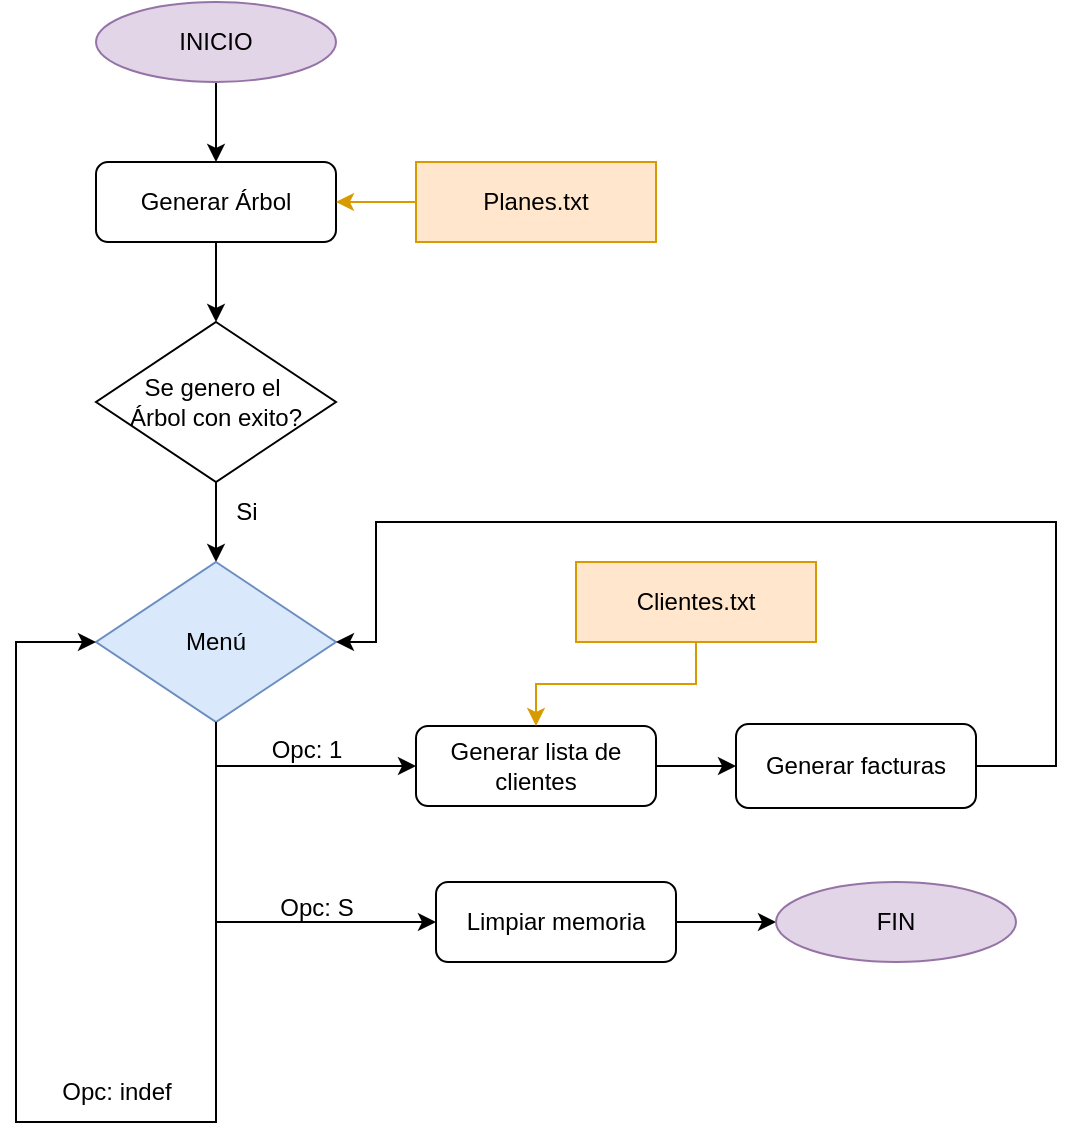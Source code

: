 <mxfile version="24.5.2" type="github">
  <diagram id="C5RBs43oDa-KdzZeNtuy" name="Page-1">
    <mxGraphModel dx="1434" dy="820" grid="1" gridSize="10" guides="1" tooltips="1" connect="1" arrows="1" fold="1" page="1" pageScale="1" pageWidth="827" pageHeight="1169" math="0" shadow="0">
      <root>
        <mxCell id="WIyWlLk6GJQsqaUBKTNV-0" />
        <mxCell id="WIyWlLk6GJQsqaUBKTNV-1" parent="WIyWlLk6GJQsqaUBKTNV-0" />
        <mxCell id="3mREVBVclkxrnjOySR7h-14" style="edgeStyle=orthogonalEdgeStyle;rounded=0;orthogonalLoop=1;jettySize=auto;html=1;exitX=0.5;exitY=1;exitDx=0;exitDy=0;entryX=0.5;entryY=0;entryDx=0;entryDy=0;" parent="WIyWlLk6GJQsqaUBKTNV-1" source="3mREVBVclkxrnjOySR7h-0" target="3mREVBVclkxrnjOySR7h-1" edge="1">
          <mxGeometry relative="1" as="geometry" />
        </mxCell>
        <mxCell id="3mREVBVclkxrnjOySR7h-0" value="INICIO" style="ellipse;whiteSpace=wrap;html=1;fillColor=#e1d5e7;strokeColor=#9673a6;" parent="WIyWlLk6GJQsqaUBKTNV-1" vertex="1">
          <mxGeometry x="80" y="40" width="120" height="40" as="geometry" />
        </mxCell>
        <mxCell id="3mREVBVclkxrnjOySR7h-17" style="edgeStyle=orthogonalEdgeStyle;rounded=0;orthogonalLoop=1;jettySize=auto;html=1;exitX=0.5;exitY=1;exitDx=0;exitDy=0;entryX=0.5;entryY=0;entryDx=0;entryDy=0;" parent="WIyWlLk6GJQsqaUBKTNV-1" source="3mREVBVclkxrnjOySR7h-1" target="3mREVBVclkxrnjOySR7h-16" edge="1">
          <mxGeometry relative="1" as="geometry" />
        </mxCell>
        <mxCell id="3mREVBVclkxrnjOySR7h-1" value="Generar Árbol" style="rounded=1;whiteSpace=wrap;html=1;" parent="WIyWlLk6GJQsqaUBKTNV-1" vertex="1">
          <mxGeometry x="80" y="120" width="120" height="40" as="geometry" />
        </mxCell>
        <mxCell id="3mREVBVclkxrnjOySR7h-25" style="edgeStyle=orthogonalEdgeStyle;rounded=0;orthogonalLoop=1;jettySize=auto;html=1;exitX=0.5;exitY=1;exitDx=0;exitDy=0;entryX=0.5;entryY=0;entryDx=0;entryDy=0;" parent="WIyWlLk6GJQsqaUBKTNV-1" source="3mREVBVclkxrnjOySR7h-16" edge="1">
          <mxGeometry relative="1" as="geometry">
            <mxPoint x="140" y="320" as="targetPoint" />
          </mxGeometry>
        </mxCell>
        <mxCell id="3mREVBVclkxrnjOySR7h-16" value="Se genero el&amp;nbsp;&lt;div&gt;Árbol con exito?&lt;/div&gt;" style="rhombus;whiteSpace=wrap;html=1;" parent="WIyWlLk6GJQsqaUBKTNV-1" vertex="1">
          <mxGeometry x="80" y="200" width="120" height="80" as="geometry" />
        </mxCell>
        <mxCell id="3mREVBVclkxrnjOySR7h-26" value="Si" style="text;html=1;align=center;verticalAlign=middle;resizable=0;points=[];autosize=1;strokeColor=none;fillColor=none;" parent="WIyWlLk6GJQsqaUBKTNV-1" vertex="1">
          <mxGeometry x="140" y="280" width="30" height="30" as="geometry" />
        </mxCell>
        <mxCell id="3mREVBVclkxrnjOySR7h-38" style="edgeStyle=orthogonalEdgeStyle;rounded=0;orthogonalLoop=1;jettySize=auto;html=1;exitX=1;exitY=0.5;exitDx=0;exitDy=0;entryX=0;entryY=0.5;entryDx=0;entryDy=0;" parent="WIyWlLk6GJQsqaUBKTNV-1" source="3mREVBVclkxrnjOySR7h-28" target="3mREVBVclkxrnjOySR7h-37" edge="1">
          <mxGeometry relative="1" as="geometry" />
        </mxCell>
        <mxCell id="3mREVBVclkxrnjOySR7h-28" value="Generar lista de clientes" style="rounded=1;whiteSpace=wrap;html=1;" parent="WIyWlLk6GJQsqaUBKTNV-1" vertex="1">
          <mxGeometry x="240" y="402" width="120" height="40" as="geometry" />
        </mxCell>
        <mxCell id="3mREVBVclkxrnjOySR7h-29" value="Menú" style="rhombus;whiteSpace=wrap;html=1;fillColor=#dae8fc;strokeColor=#6c8ebf;" parent="WIyWlLk6GJQsqaUBKTNV-1" vertex="1">
          <mxGeometry x="80" y="320" width="120" height="80" as="geometry" />
        </mxCell>
        <mxCell id="3mREVBVclkxrnjOySR7h-31" value="" style="endArrow=classic;html=1;rounded=0;entryX=0;entryY=0.5;entryDx=0;entryDy=0;" parent="WIyWlLk6GJQsqaUBKTNV-1" target="3mREVBVclkxrnjOySR7h-28" edge="1">
          <mxGeometry width="50" height="50" relative="1" as="geometry">
            <mxPoint x="140" y="422" as="sourcePoint" />
            <mxPoint x="460" y="342" as="targetPoint" />
          </mxGeometry>
        </mxCell>
        <mxCell id="3mREVBVclkxrnjOySR7h-32" value="Opc: 1" style="text;html=1;align=center;verticalAlign=middle;resizable=0;points=[];autosize=1;strokeColor=none;fillColor=none;" parent="WIyWlLk6GJQsqaUBKTNV-1" vertex="1">
          <mxGeometry x="155" y="399" width="60" height="30" as="geometry" />
        </mxCell>
        <mxCell id="3mREVBVclkxrnjOySR7h-34" style="edgeStyle=orthogonalEdgeStyle;rounded=0;orthogonalLoop=1;jettySize=auto;html=1;exitX=0;exitY=0.5;exitDx=0;exitDy=0;entryX=1;entryY=0.5;entryDx=0;entryDy=0;fillColor=#ffe6cc;strokeColor=#d79b00;" parent="WIyWlLk6GJQsqaUBKTNV-1" source="3mREVBVclkxrnjOySR7h-33" target="3mREVBVclkxrnjOySR7h-1" edge="1">
          <mxGeometry relative="1" as="geometry" />
        </mxCell>
        <mxCell id="3mREVBVclkxrnjOySR7h-33" value="Planes.txt" style="rounded=0;whiteSpace=wrap;html=1;fillColor=#ffe6cc;strokeColor=#d79b00;" parent="WIyWlLk6GJQsqaUBKTNV-1" vertex="1">
          <mxGeometry x="240" y="120" width="120" height="40" as="geometry" />
        </mxCell>
        <mxCell id="3mREVBVclkxrnjOySR7h-36" style="edgeStyle=orthogonalEdgeStyle;rounded=0;orthogonalLoop=1;jettySize=auto;html=1;exitX=0.5;exitY=1;exitDx=0;exitDy=0;entryX=0.5;entryY=0;entryDx=0;entryDy=0;fillColor=#ffe6cc;strokeColor=#d79b00;" parent="WIyWlLk6GJQsqaUBKTNV-1" source="3mREVBVclkxrnjOySR7h-35" target="3mREVBVclkxrnjOySR7h-28" edge="1">
          <mxGeometry relative="1" as="geometry" />
        </mxCell>
        <mxCell id="3mREVBVclkxrnjOySR7h-35" value="Clientes.txt" style="rounded=0;whiteSpace=wrap;html=1;fillColor=#ffe6cc;strokeColor=#d79b00;" parent="WIyWlLk6GJQsqaUBKTNV-1" vertex="1">
          <mxGeometry x="320" y="320" width="120" height="40" as="geometry" />
        </mxCell>
        <mxCell id="3mREVBVclkxrnjOySR7h-39" style="edgeStyle=orthogonalEdgeStyle;rounded=0;orthogonalLoop=1;jettySize=auto;html=1;exitX=1;exitY=0.5;exitDx=0;exitDy=0;entryX=1;entryY=0.5;entryDx=0;entryDy=0;" parent="WIyWlLk6GJQsqaUBKTNV-1" source="3mREVBVclkxrnjOySR7h-37" target="3mREVBVclkxrnjOySR7h-29" edge="1">
          <mxGeometry relative="1" as="geometry">
            <Array as="points">
              <mxPoint x="560" y="422" />
              <mxPoint x="560" y="300" />
              <mxPoint x="220" y="300" />
              <mxPoint x="220" y="360" />
            </Array>
          </mxGeometry>
        </mxCell>
        <mxCell id="3mREVBVclkxrnjOySR7h-37" value="Generar facturas" style="rounded=1;whiteSpace=wrap;html=1;" parent="WIyWlLk6GJQsqaUBKTNV-1" vertex="1">
          <mxGeometry x="400" y="401" width="120" height="42" as="geometry" />
        </mxCell>
        <mxCell id="3mREVBVclkxrnjOySR7h-40" value="" style="endArrow=classic;html=1;rounded=0;entryX=0;entryY=0.5;entryDx=0;entryDy=0;" parent="WIyWlLk6GJQsqaUBKTNV-1" target="3mREVBVclkxrnjOySR7h-42" edge="1">
          <mxGeometry width="50" height="50" relative="1" as="geometry">
            <mxPoint x="140" y="500" as="sourcePoint" />
            <mxPoint x="250" y="523" as="targetPoint" />
            <Array as="points" />
          </mxGeometry>
        </mxCell>
        <mxCell id="3mREVBVclkxrnjOySR7h-41" value="Opc: S" style="text;html=1;align=center;verticalAlign=middle;resizable=0;points=[];autosize=1;strokeColor=none;fillColor=none;" parent="WIyWlLk6GJQsqaUBKTNV-1" vertex="1">
          <mxGeometry x="160" y="478" width="60" height="30" as="geometry" />
        </mxCell>
        <mxCell id="3mREVBVclkxrnjOySR7h-44" style="edgeStyle=orthogonalEdgeStyle;rounded=0;orthogonalLoop=1;jettySize=auto;html=1;exitX=1;exitY=0.5;exitDx=0;exitDy=0;entryX=0;entryY=0.5;entryDx=0;entryDy=0;" parent="WIyWlLk6GJQsqaUBKTNV-1" source="3mREVBVclkxrnjOySR7h-42" target="3mREVBVclkxrnjOySR7h-43" edge="1">
          <mxGeometry relative="1" as="geometry" />
        </mxCell>
        <mxCell id="3mREVBVclkxrnjOySR7h-42" value="Limpiar memoria" style="rounded=1;whiteSpace=wrap;html=1;" parent="WIyWlLk6GJQsqaUBKTNV-1" vertex="1">
          <mxGeometry x="250" y="480" width="120" height="40" as="geometry" />
        </mxCell>
        <mxCell id="3mREVBVclkxrnjOySR7h-43" value="FIN" style="ellipse;whiteSpace=wrap;html=1;fillColor=#e1d5e7;strokeColor=#9673a6;" parent="WIyWlLk6GJQsqaUBKTNV-1" vertex="1">
          <mxGeometry x="420" y="480" width="120" height="40" as="geometry" />
        </mxCell>
        <mxCell id="3mREVBVclkxrnjOySR7h-50" value="" style="edgeStyle=orthogonalEdgeStyle;rounded=0;orthogonalLoop=1;jettySize=auto;html=1;exitX=0.5;exitY=1;exitDx=0;exitDy=0;entryX=0;entryY=0.5;entryDx=0;entryDy=0;" parent="WIyWlLk6GJQsqaUBKTNV-1" source="3mREVBVclkxrnjOySR7h-29" target="3mREVBVclkxrnjOySR7h-29" edge="1">
          <mxGeometry relative="1" as="geometry">
            <mxPoint x="80" y="360" as="targetPoint" />
            <mxPoint x="140" y="400" as="sourcePoint" />
            <Array as="points">
              <mxPoint x="140" y="600" />
              <mxPoint x="40" y="600" />
              <mxPoint x="40" y="360" />
            </Array>
          </mxGeometry>
        </mxCell>
        <mxCell id="3mREVBVclkxrnjOySR7h-46" value="Opc: indef" style="text;html=1;align=center;verticalAlign=middle;resizable=0;points=[];autosize=1;strokeColor=none;fillColor=none;" parent="WIyWlLk6GJQsqaUBKTNV-1" vertex="1">
          <mxGeometry x="50" y="570" width="80" height="30" as="geometry" />
        </mxCell>
      </root>
    </mxGraphModel>
  </diagram>
</mxfile>

